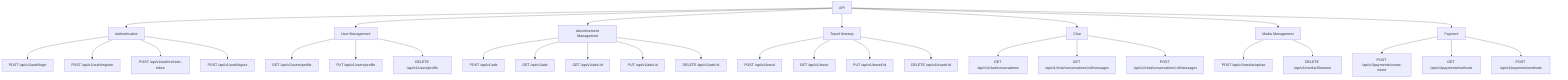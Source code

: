 graph TD
    API[API] --> Auth[Authentication]
    API --> Users[User Management]
    API --> Ads[Advertisement Management]
    API --> Travel[Travel Itinerary]
    API --> Chat[Chat]
    API --> Media[Media Management]
    API --> Payment[Payment]
    
    Auth --> Login[POST /api/v1/auth/login]
    Auth --> Register[POST /api/v1/auth/register]
    Auth --> RefreshToken[POST /api/v1/auth/refresh-token]
    Auth --> Logout[POST /api/v1/auth/logout]
    
    Users --> GetProfile[GET /api/v1/users/profile]
    Users --> UpdateProfile[PUT /api/v1/users/profile]
    Users --> DeleteUser[DELETE /api/v1/users/profile]
    
    Ads --> CreateAd[POST /api/v1/ads]
    Ads --> GetAds[GET /api/v1/ads]
    Ads --> GetAdById[GET /api/v1/ads/:id]
    Ads --> UpdateAd[PUT /api/v1/ads/:id]
    Ads --> DeleteAd[DELETE /api/v1/ads/:id]
    
    Travel --> AddLocation[POST /api/v1/travel]
    Travel --> GetLocations[GET /api/v1/travel]
    Travel --> UpdateLocation[PUT /api/v1/travel/:id]
    Travel --> DeleteLocation[DELETE /api/v1/travel/:id]
    
    Chat --> GetConversations[GET /api/v1/chat/conversations]
    Chat --> GetMessages[GET /api/v1/chat/conversations/:id/messages]
    Chat --> SendMessage[POST /api/v1/chat/conversations/:id/messages]
    
    Media --> UploadMedia[POST /api/v1/media/upload]
    Media --> DeleteMedia[DELETE /api/v1/media/:filename]
    
    Payment --> CreateIntent[POST /api/v1/payments/create-intent]
    Payment --> GetMethods[GET /api/v1/payments/methods]
    Payment --> AddMethod[POST /api/v1/payments/methods]